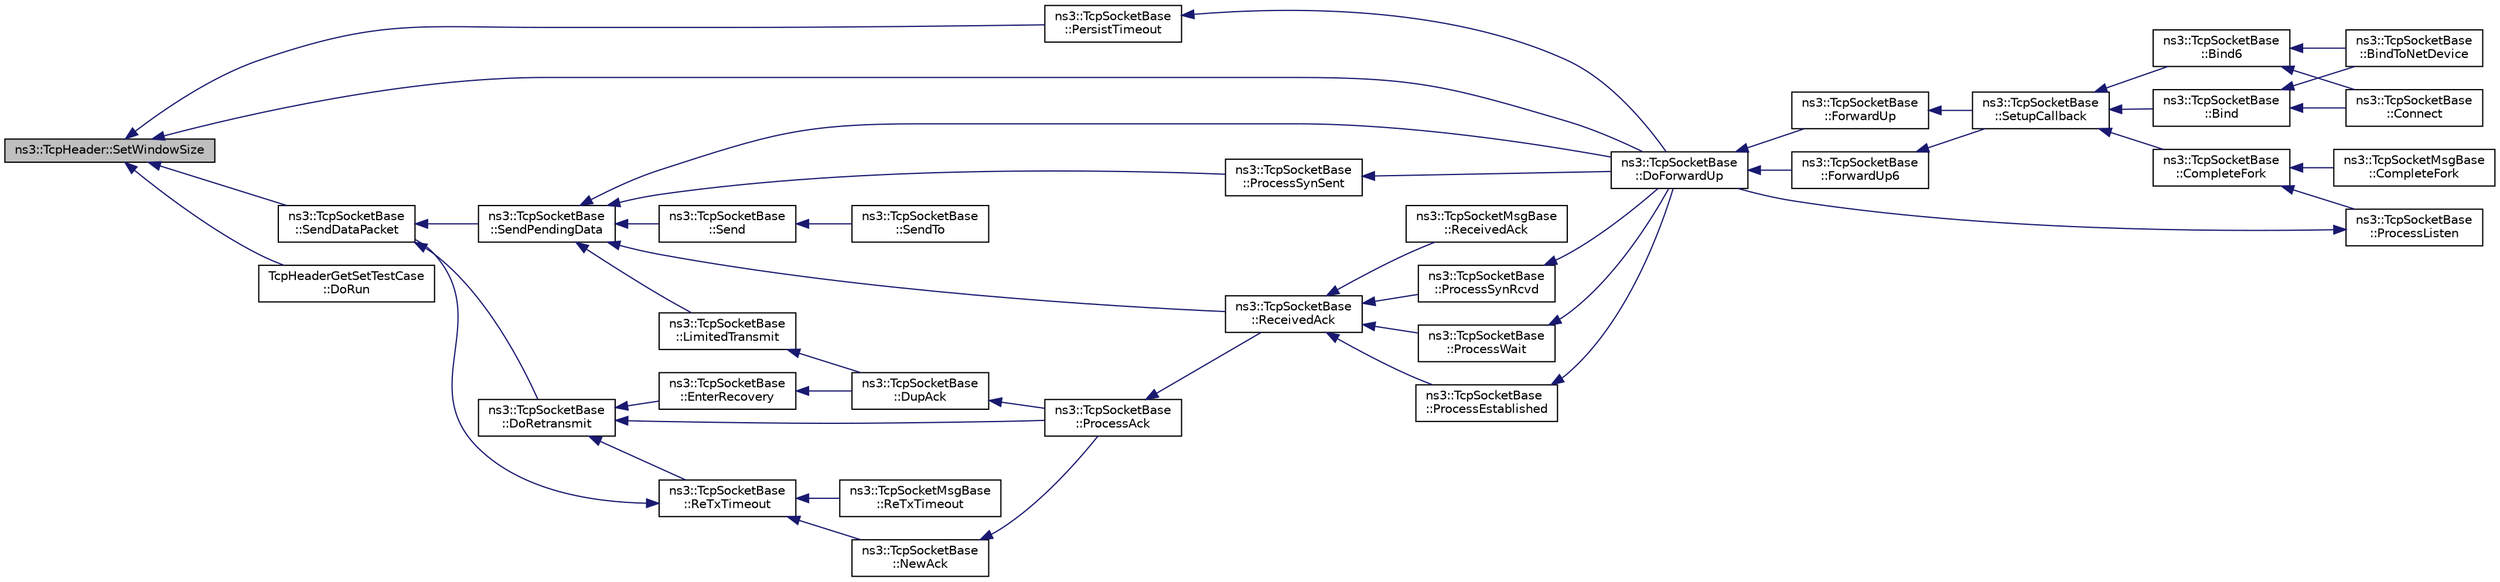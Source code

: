 digraph "ns3::TcpHeader::SetWindowSize"
{
  edge [fontname="Helvetica",fontsize="10",labelfontname="Helvetica",labelfontsize="10"];
  node [fontname="Helvetica",fontsize="10",shape=record];
  rankdir="LR";
  Node1 [label="ns3::TcpHeader::SetWindowSize",height=0.2,width=0.4,color="black", fillcolor="grey75", style="filled", fontcolor="black"];
  Node1 -> Node2 [dir="back",color="midnightblue",fontsize="10",style="solid"];
  Node2 [label="ns3::TcpSocketBase\l::DoForwardUp",height=0.2,width=0.4,color="black", fillcolor="white", style="filled",URL="$d1/d45/classns3_1_1TcpSocketBase.html#ad5e7b21b9e9371bf9c19da5d3c56aac1",tooltip="Called by TcpSocketBase::ForwardUp{,6}(). "];
  Node2 -> Node3 [dir="back",color="midnightblue",fontsize="10",style="solid"];
  Node3 [label="ns3::TcpSocketBase\l::ForwardUp",height=0.2,width=0.4,color="black", fillcolor="white", style="filled",URL="$d1/d45/classns3_1_1TcpSocketBase.html#a2ebbcb9713facc9481341fcd972cdd82",tooltip="Called by the L3 protocol when it received a packet to pass on to TCP. "];
  Node3 -> Node4 [dir="back",color="midnightblue",fontsize="10",style="solid"];
  Node4 [label="ns3::TcpSocketBase\l::SetupCallback",height=0.2,width=0.4,color="black", fillcolor="white", style="filled",URL="$d1/d45/classns3_1_1TcpSocketBase.html#a18a50820f806878422527d507268c4ac",tooltip="Common part of the two Bind(), i.e. set callback and remembering local addr:port. ..."];
  Node4 -> Node5 [dir="back",color="midnightblue",fontsize="10",style="solid"];
  Node5 [label="ns3::TcpSocketBase\l::Bind",height=0.2,width=0.4,color="black", fillcolor="white", style="filled",URL="$d1/d45/classns3_1_1TcpSocketBase.html#a7a9a87b74c1ce59ac89df8d9221681dd",tooltip="Allocate a local IPv4 endpoint for this socket. "];
  Node5 -> Node6 [dir="back",color="midnightblue",fontsize="10",style="solid"];
  Node6 [label="ns3::TcpSocketBase\l::Connect",height=0.2,width=0.4,color="black", fillcolor="white", style="filled",URL="$d1/d45/classns3_1_1TcpSocketBase.html#aabd08c9eb0ee3c88c855eb7268e392bf",tooltip="Initiate a connection to a remote host. "];
  Node5 -> Node7 [dir="back",color="midnightblue",fontsize="10",style="solid"];
  Node7 [label="ns3::TcpSocketBase\l::BindToNetDevice",height=0.2,width=0.4,color="black", fillcolor="white", style="filled",URL="$d1/d45/classns3_1_1TcpSocketBase.html#a88b552dfa0a85e0224ed8a7dc140f190",tooltip="Bind a socket to specific device. "];
  Node4 -> Node8 [dir="back",color="midnightblue",fontsize="10",style="solid"];
  Node8 [label="ns3::TcpSocketBase\l::Bind6",height=0.2,width=0.4,color="black", fillcolor="white", style="filled",URL="$d1/d45/classns3_1_1TcpSocketBase.html#abe62bb701ac4f057199d5c34938a96a9",tooltip="Allocate a local IPv6 endpoint for this socket. "];
  Node8 -> Node6 [dir="back",color="midnightblue",fontsize="10",style="solid"];
  Node8 -> Node7 [dir="back",color="midnightblue",fontsize="10",style="solid"];
  Node4 -> Node9 [dir="back",color="midnightblue",fontsize="10",style="solid"];
  Node9 [label="ns3::TcpSocketBase\l::CompleteFork",height=0.2,width=0.4,color="black", fillcolor="white", style="filled",URL="$d1/d45/classns3_1_1TcpSocketBase.html#abba7d4c43acb3f9356e348b970a882fb",tooltip="Complete a connection by forking the socket. "];
  Node9 -> Node10 [dir="back",color="midnightblue",fontsize="10",style="solid"];
  Node10 [label="ns3::TcpSocketBase\l::ProcessListen",height=0.2,width=0.4,color="black", fillcolor="white", style="filled",URL="$d1/d45/classns3_1_1TcpSocketBase.html#adc3976e8b42e884f5d99def1d5e2647f",tooltip="Received a packet upon LISTEN state. "];
  Node10 -> Node2 [dir="back",color="midnightblue",fontsize="10",style="solid"];
  Node9 -> Node11 [dir="back",color="midnightblue",fontsize="10",style="solid"];
  Node11 [label="ns3::TcpSocketMsgBase\l::CompleteFork",height=0.2,width=0.4,color="black", fillcolor="white", style="filled",URL="$dd/d88/classns3_1_1TcpSocketMsgBase.html#a1509ce6df2f3e5384889f03b5de06a45",tooltip="Complete a connection by forking the socket. "];
  Node2 -> Node12 [dir="back",color="midnightblue",fontsize="10",style="solid"];
  Node12 [label="ns3::TcpSocketBase\l::ForwardUp6",height=0.2,width=0.4,color="black", fillcolor="white", style="filled",URL="$d1/d45/classns3_1_1TcpSocketBase.html#aa0cd34b3562685596b2c3fd1e6a42a6f",tooltip="Called by the L3 protocol when it received a packet to pass on to TCP. "];
  Node12 -> Node4 [dir="back",color="midnightblue",fontsize="10",style="solid"];
  Node1 -> Node13 [dir="back",color="midnightblue",fontsize="10",style="solid"];
  Node13 [label="ns3::TcpSocketBase\l::SendDataPacket",height=0.2,width=0.4,color="black", fillcolor="white", style="filled",URL="$d1/d45/classns3_1_1TcpSocketBase.html#a677488c04da1df87f916953a40e1bd64",tooltip="Extract at most maxSize bytes from the TxBuffer at sequence seq, add the TCP header, and send to TcpL4Protocol. "];
  Node13 -> Node14 [dir="back",color="midnightblue",fontsize="10",style="solid"];
  Node14 [label="ns3::TcpSocketBase\l::SendPendingData",height=0.2,width=0.4,color="black", fillcolor="white", style="filled",URL="$d1/d45/classns3_1_1TcpSocketBase.html#a129ac0ec5fc399fa7c5552c615ae6562",tooltip="Send as much pending data as possible according to the Tx window. "];
  Node14 -> Node15 [dir="back",color="midnightblue",fontsize="10",style="solid"];
  Node15 [label="ns3::TcpSocketBase\l::Send",height=0.2,width=0.4,color="black", fillcolor="white", style="filled",URL="$d1/d45/classns3_1_1TcpSocketBase.html#a172e373bab86078af4462fc1415c59e4",tooltip="Send data (or dummy data) to the remote host. "];
  Node15 -> Node16 [dir="back",color="midnightblue",fontsize="10",style="solid"];
  Node16 [label="ns3::TcpSocketBase\l::SendTo",height=0.2,width=0.4,color="black", fillcolor="white", style="filled",URL="$d1/d45/classns3_1_1TcpSocketBase.html#ac7bd6956cd3d723c454814698bc8f094",tooltip="Send data to a specified peer. "];
  Node14 -> Node2 [dir="back",color="midnightblue",fontsize="10",style="solid"];
  Node14 -> Node17 [dir="back",color="midnightblue",fontsize="10",style="solid"];
  Node17 [label="ns3::TcpSocketBase\l::LimitedTransmit",height=0.2,width=0.4,color="black", fillcolor="white", style="filled",URL="$d1/d45/classns3_1_1TcpSocketBase.html#ae192934b14961166fa6cd3197c85406c",tooltip="Limited transmit algorithm. "];
  Node17 -> Node18 [dir="back",color="midnightblue",fontsize="10",style="solid"];
  Node18 [label="ns3::TcpSocketBase\l::DupAck",height=0.2,width=0.4,color="black", fillcolor="white", style="filled",URL="$d1/d45/classns3_1_1TcpSocketBase.html#a9139f54e2cdf0f1a796011a43dabfad5",tooltip="Dupack management. "];
  Node18 -> Node19 [dir="back",color="midnightblue",fontsize="10",style="solid"];
  Node19 [label="ns3::TcpSocketBase\l::ProcessAck",height=0.2,width=0.4,color="black", fillcolor="white", style="filled",URL="$d1/d45/classns3_1_1TcpSocketBase.html#a7c8a0eb71e14abececff528e8d4261b6",tooltip="Process a received ack. "];
  Node19 -> Node20 [dir="back",color="midnightblue",fontsize="10",style="solid"];
  Node20 [label="ns3::TcpSocketBase\l::ReceivedAck",height=0.2,width=0.4,color="black", fillcolor="white", style="filled",URL="$d1/d45/classns3_1_1TcpSocketBase.html#a695c036628adf8a204a653dbf178f8cd",tooltip="Received an ACK packet. "];
  Node20 -> Node21 [dir="back",color="midnightblue",fontsize="10",style="solid"];
  Node21 [label="ns3::TcpSocketBase\l::ProcessEstablished",height=0.2,width=0.4,color="black", fillcolor="white", style="filled",URL="$d1/d45/classns3_1_1TcpSocketBase.html#a0deda9c6a4f777bf660b190cd73b102f",tooltip="Received a packet upon ESTABLISHED state. "];
  Node21 -> Node2 [dir="back",color="midnightblue",fontsize="10",style="solid"];
  Node20 -> Node22 [dir="back",color="midnightblue",fontsize="10",style="solid"];
  Node22 [label="ns3::TcpSocketBase\l::ProcessSynRcvd",height=0.2,width=0.4,color="black", fillcolor="white", style="filled",URL="$d1/d45/classns3_1_1TcpSocketBase.html#a69113acf27c4b8267c9e107a5dca7cc1",tooltip="Received a packet upon SYN_RCVD. "];
  Node22 -> Node2 [dir="back",color="midnightblue",fontsize="10",style="solid"];
  Node20 -> Node23 [dir="back",color="midnightblue",fontsize="10",style="solid"];
  Node23 [label="ns3::TcpSocketBase\l::ProcessWait",height=0.2,width=0.4,color="black", fillcolor="white", style="filled",URL="$d1/d45/classns3_1_1TcpSocketBase.html#a58aa892c1cb33908aca5ca36967a2a99",tooltip="Received a packet upon CLOSE_WAIT, FIN_WAIT_1, FIN_WAIT_2. "];
  Node23 -> Node2 [dir="back",color="midnightblue",fontsize="10",style="solid"];
  Node20 -> Node24 [dir="back",color="midnightblue",fontsize="10",style="solid"];
  Node24 [label="ns3::TcpSocketMsgBase\l::ReceivedAck",height=0.2,width=0.4,color="black", fillcolor="white", style="filled",URL="$dd/d88/classns3_1_1TcpSocketMsgBase.html#a9e6d6d2050a0e9c8a06a44462a1a7aa7",tooltip="Received an ACK packet. "];
  Node14 -> Node20 [dir="back",color="midnightblue",fontsize="10",style="solid"];
  Node14 -> Node25 [dir="back",color="midnightblue",fontsize="10",style="solid"];
  Node25 [label="ns3::TcpSocketBase\l::ProcessSynSent",height=0.2,width=0.4,color="black", fillcolor="white", style="filled",URL="$d1/d45/classns3_1_1TcpSocketBase.html#a2e9b990c6a4d686291033a393290906b",tooltip="Received a packet upon SYN_SENT. "];
  Node25 -> Node2 [dir="back",color="midnightblue",fontsize="10",style="solid"];
  Node13 -> Node26 [dir="back",color="midnightblue",fontsize="10",style="solid"];
  Node26 [label="ns3::TcpSocketBase\l::DoRetransmit",height=0.2,width=0.4,color="black", fillcolor="white", style="filled",URL="$d1/d45/classns3_1_1TcpSocketBase.html#a13b6b897811a48523988f8af6e9130d3",tooltip="Retransmit the oldest packet. "];
  Node26 -> Node27 [dir="back",color="midnightblue",fontsize="10",style="solid"];
  Node27 [label="ns3::TcpSocketBase\l::EnterRecovery",height=0.2,width=0.4,color="black", fillcolor="white", style="filled",URL="$d1/d45/classns3_1_1TcpSocketBase.html#aad6550badbb76f8b04811f14e7afd10c",tooltip="Enter the CA_RECOVERY, and retransmit the head. "];
  Node27 -> Node18 [dir="back",color="midnightblue",fontsize="10",style="solid"];
  Node26 -> Node19 [dir="back",color="midnightblue",fontsize="10",style="solid"];
  Node26 -> Node28 [dir="back",color="midnightblue",fontsize="10",style="solid"];
  Node28 [label="ns3::TcpSocketBase\l::ReTxTimeout",height=0.2,width=0.4,color="black", fillcolor="white", style="filled",URL="$d1/d45/classns3_1_1TcpSocketBase.html#a60bb6a7cfb5855bba206606174d50c5e",tooltip="An RTO event happened. "];
  Node28 -> Node13 [dir="back",color="midnightblue",fontsize="10",style="solid"];
  Node28 -> Node29 [dir="back",color="midnightblue",fontsize="10",style="solid"];
  Node29 [label="ns3::TcpSocketBase\l::NewAck",height=0.2,width=0.4,color="black", fillcolor="white", style="filled",URL="$d1/d45/classns3_1_1TcpSocketBase.html#a13401dd51854607d0521a35bf2622761",tooltip="Update buffers w.r.t. ACK. "];
  Node29 -> Node19 [dir="back",color="midnightblue",fontsize="10",style="solid"];
  Node28 -> Node30 [dir="back",color="midnightblue",fontsize="10",style="solid"];
  Node30 [label="ns3::TcpSocketMsgBase\l::ReTxTimeout",height=0.2,width=0.4,color="black", fillcolor="white", style="filled",URL="$dd/d88/classns3_1_1TcpSocketMsgBase.html#af890d12f15ead128b26ca59b47a14c53",tooltip="An RTO event happened. "];
  Node1 -> Node31 [dir="back",color="midnightblue",fontsize="10",style="solid"];
  Node31 [label="ns3::TcpSocketBase\l::PersistTimeout",height=0.2,width=0.4,color="black", fillcolor="white", style="filled",URL="$d1/d45/classns3_1_1TcpSocketBase.html#a80fe451da81e0059154321eee693de31",tooltip="Send 1 byte probe to get an updated window size. "];
  Node31 -> Node2 [dir="back",color="midnightblue",fontsize="10",style="solid"];
  Node1 -> Node32 [dir="back",color="midnightblue",fontsize="10",style="solid"];
  Node32 [label="TcpHeaderGetSetTestCase\l::DoRun",height=0.2,width=0.4,color="black", fillcolor="white", style="filled",URL="$d0/d33/classTcpHeaderGetSetTestCase.html#ae5c6a3e802b8648d197d5a22509acf49",tooltip="Implementation to actually run this TestCase. "];
}
